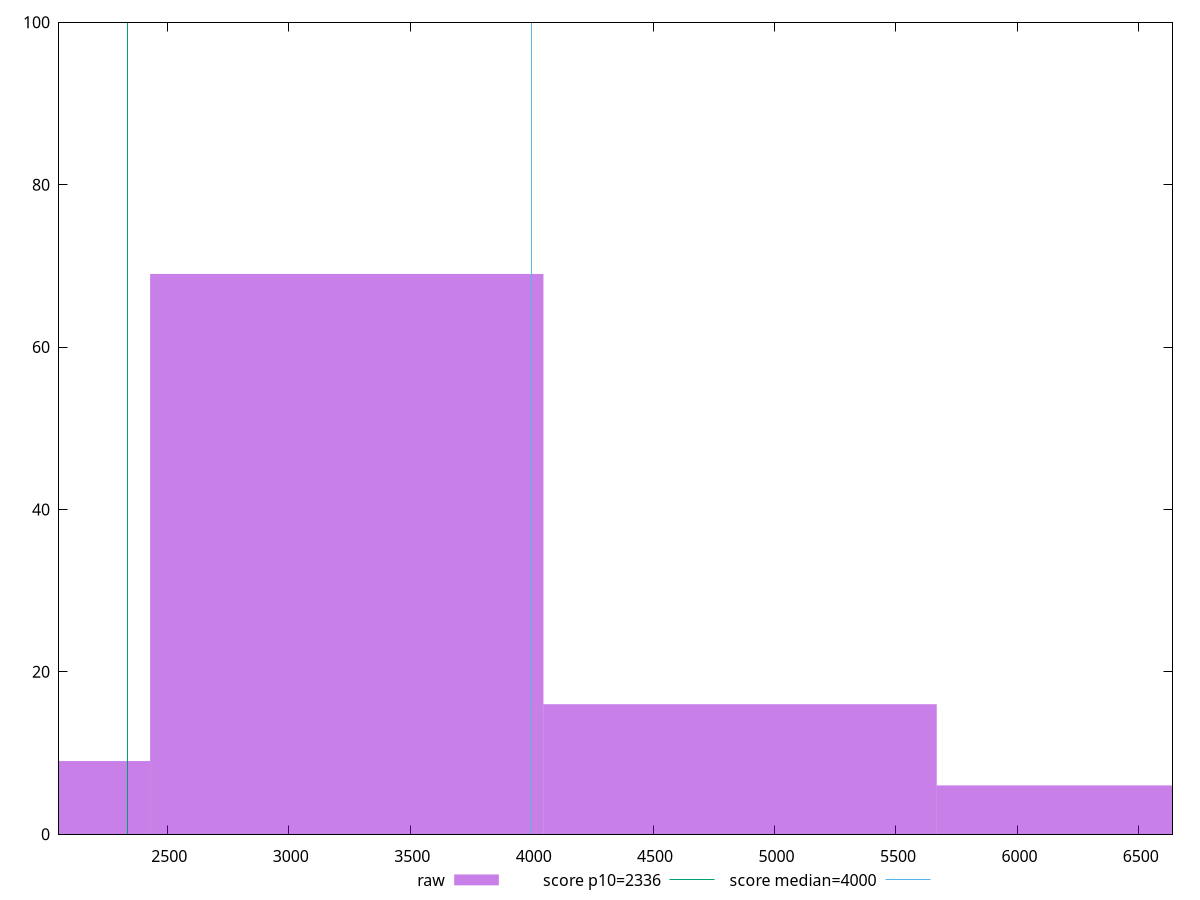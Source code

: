 reset

$raw <<EOF
3238.8378226062678 69
4858.256733909402 16
6477.6756452125355 6
1619.4189113031339 9
EOF

set key outside below
set boxwidth 1619.4189113031339
set xrange [2053.962:6638.604000000001]
set yrange [0:100]
set trange [0:100]
set style fill transparent solid 0.5 noborder

set parametric
set terminal svg size 640, 490 enhanced background rgb 'white'
set output "reprap/first-contentful-paint/samples/pages+cached+noexternal+nomedia/raw/histogram.svg"

plot $raw title "raw" with boxes, \
     2336,t title "score p10=2336", \
     4000,t title "score median=4000"

reset
